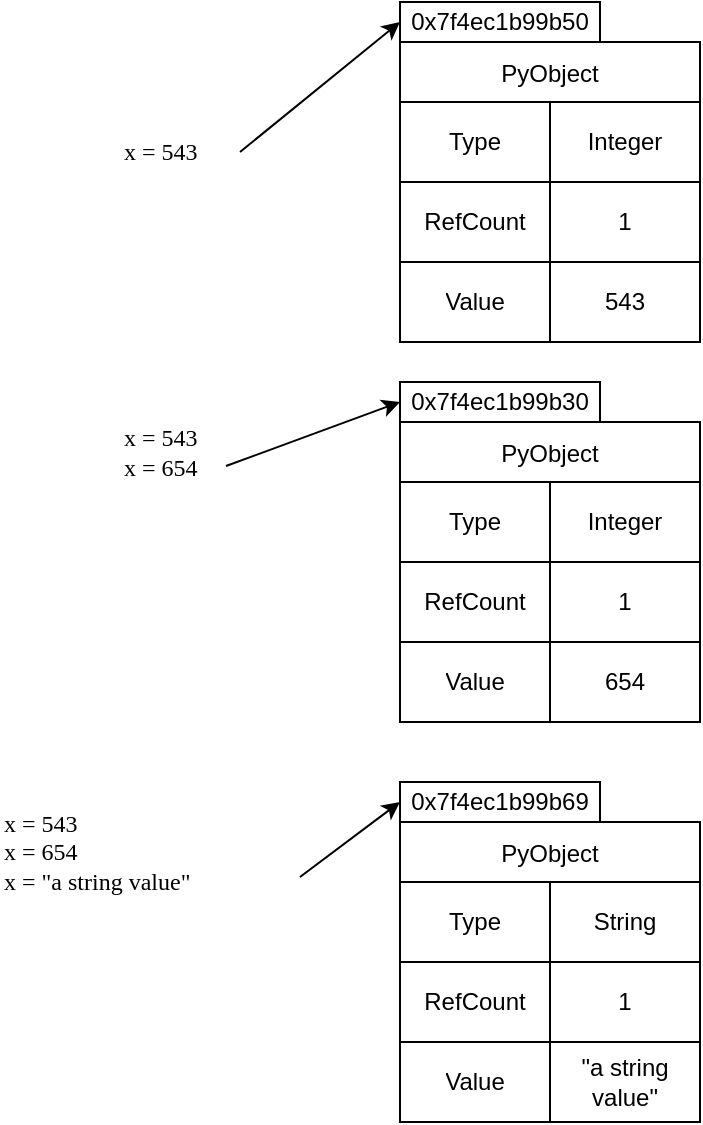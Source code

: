 <mxfile version="23.0.2" type="device" pages="2">
  <diagram name="Page-1" id="Sxsd-Kb9iBxw3x2dZyrl">
    <mxGraphModel dx="760" dy="523" grid="1" gridSize="10" guides="1" tooltips="1" connect="1" arrows="1" fold="1" page="1" pageScale="1" pageWidth="3300" pageHeight="2339" math="0" shadow="0">
      <root>
        <mxCell id="0" />
        <mxCell id="1" parent="0" />
        <mxCell id="DmT0QgeZ1QwoELPRFCqY-51" value="PyObject" style="shape=table;startSize=30;container=1;collapsible=0;childLayout=tableLayout;" vertex="1" parent="1">
          <mxGeometry x="260" y="230" width="150" height="150" as="geometry" />
        </mxCell>
        <mxCell id="DmT0QgeZ1QwoELPRFCqY-52" value="" style="shape=tableRow;horizontal=0;startSize=0;swimlaneHead=0;swimlaneBody=0;strokeColor=inherit;top=0;left=0;bottom=0;right=0;collapsible=0;dropTarget=0;fillColor=none;points=[[0,0.5],[1,0.5]];portConstraint=eastwest;" vertex="1" parent="DmT0QgeZ1QwoELPRFCqY-51">
          <mxGeometry y="30" width="150" height="40" as="geometry" />
        </mxCell>
        <mxCell id="DmT0QgeZ1QwoELPRFCqY-53" value="Type" style="shape=partialRectangle;html=1;whiteSpace=wrap;connectable=0;strokeColor=inherit;overflow=hidden;fillColor=none;top=0;left=0;bottom=0;right=0;pointerEvents=1;" vertex="1" parent="DmT0QgeZ1QwoELPRFCqY-52">
          <mxGeometry width="75" height="40" as="geometry">
            <mxRectangle width="75" height="40" as="alternateBounds" />
          </mxGeometry>
        </mxCell>
        <mxCell id="DmT0QgeZ1QwoELPRFCqY-54" value="Integer" style="shape=partialRectangle;html=1;whiteSpace=wrap;connectable=0;strokeColor=inherit;overflow=hidden;fillColor=none;top=0;left=0;bottom=0;right=0;pointerEvents=1;" vertex="1" parent="DmT0QgeZ1QwoELPRFCqY-52">
          <mxGeometry x="75" width="75" height="40" as="geometry">
            <mxRectangle width="75" height="40" as="alternateBounds" />
          </mxGeometry>
        </mxCell>
        <mxCell id="DmT0QgeZ1QwoELPRFCqY-55" value="" style="shape=tableRow;horizontal=0;startSize=0;swimlaneHead=0;swimlaneBody=0;strokeColor=inherit;top=0;left=0;bottom=0;right=0;collapsible=0;dropTarget=0;fillColor=none;points=[[0,0.5],[1,0.5]];portConstraint=eastwest;" vertex="1" parent="DmT0QgeZ1QwoELPRFCqY-51">
          <mxGeometry y="70" width="150" height="40" as="geometry" />
        </mxCell>
        <mxCell id="DmT0QgeZ1QwoELPRFCqY-56" value="RefCount" style="shape=partialRectangle;html=1;whiteSpace=wrap;connectable=0;strokeColor=inherit;overflow=hidden;fillColor=none;top=0;left=0;bottom=0;right=0;pointerEvents=1;" vertex="1" parent="DmT0QgeZ1QwoELPRFCqY-55">
          <mxGeometry width="75" height="40" as="geometry">
            <mxRectangle width="75" height="40" as="alternateBounds" />
          </mxGeometry>
        </mxCell>
        <mxCell id="DmT0QgeZ1QwoELPRFCqY-57" value="1" style="shape=partialRectangle;html=1;whiteSpace=wrap;connectable=0;strokeColor=inherit;overflow=hidden;fillColor=none;top=0;left=0;bottom=0;right=0;pointerEvents=1;" vertex="1" parent="DmT0QgeZ1QwoELPRFCqY-55">
          <mxGeometry x="75" width="75" height="40" as="geometry">
            <mxRectangle width="75" height="40" as="alternateBounds" />
          </mxGeometry>
        </mxCell>
        <mxCell id="DmT0QgeZ1QwoELPRFCqY-58" value="" style="shape=tableRow;horizontal=0;startSize=0;swimlaneHead=0;swimlaneBody=0;strokeColor=inherit;top=0;left=0;bottom=0;right=0;collapsible=0;dropTarget=0;fillColor=none;points=[[0,0.5],[1,0.5]];portConstraint=eastwest;" vertex="1" parent="DmT0QgeZ1QwoELPRFCqY-51">
          <mxGeometry y="110" width="150" height="40" as="geometry" />
        </mxCell>
        <mxCell id="DmT0QgeZ1QwoELPRFCqY-59" value="Value" style="shape=partialRectangle;html=1;whiteSpace=wrap;connectable=0;strokeColor=inherit;overflow=hidden;fillColor=none;top=0;left=0;bottom=0;right=0;pointerEvents=1;" vertex="1" parent="DmT0QgeZ1QwoELPRFCqY-58">
          <mxGeometry width="75" height="40" as="geometry">
            <mxRectangle width="75" height="40" as="alternateBounds" />
          </mxGeometry>
        </mxCell>
        <mxCell id="DmT0QgeZ1QwoELPRFCqY-60" value="543" style="shape=partialRectangle;html=1;whiteSpace=wrap;connectable=0;strokeColor=inherit;overflow=hidden;fillColor=none;top=0;left=0;bottom=0;right=0;pointerEvents=1;" vertex="1" parent="DmT0QgeZ1QwoELPRFCqY-58">
          <mxGeometry x="75" width="75" height="40" as="geometry">
            <mxRectangle width="75" height="40" as="alternateBounds" />
          </mxGeometry>
        </mxCell>
        <mxCell id="DmT0QgeZ1QwoELPRFCqY-61" value="PyObject" style="shape=table;startSize=30;container=1;collapsible=0;childLayout=tableLayout;" vertex="1" parent="1">
          <mxGeometry x="260" y="420" width="150" height="150" as="geometry" />
        </mxCell>
        <mxCell id="DmT0QgeZ1QwoELPRFCqY-62" value="" style="shape=tableRow;horizontal=0;startSize=0;swimlaneHead=0;swimlaneBody=0;strokeColor=inherit;top=0;left=0;bottom=0;right=0;collapsible=0;dropTarget=0;fillColor=none;points=[[0,0.5],[1,0.5]];portConstraint=eastwest;" vertex="1" parent="DmT0QgeZ1QwoELPRFCqY-61">
          <mxGeometry y="30" width="150" height="40" as="geometry" />
        </mxCell>
        <mxCell id="DmT0QgeZ1QwoELPRFCqY-63" value="Type" style="shape=partialRectangle;html=1;whiteSpace=wrap;connectable=0;strokeColor=inherit;overflow=hidden;fillColor=none;top=0;left=0;bottom=0;right=0;pointerEvents=1;" vertex="1" parent="DmT0QgeZ1QwoELPRFCqY-62">
          <mxGeometry width="75" height="40" as="geometry">
            <mxRectangle width="75" height="40" as="alternateBounds" />
          </mxGeometry>
        </mxCell>
        <mxCell id="DmT0QgeZ1QwoELPRFCqY-64" value="Integer" style="shape=partialRectangle;html=1;whiteSpace=wrap;connectable=0;strokeColor=inherit;overflow=hidden;fillColor=none;top=0;left=0;bottom=0;right=0;pointerEvents=1;" vertex="1" parent="DmT0QgeZ1QwoELPRFCqY-62">
          <mxGeometry x="75" width="75" height="40" as="geometry">
            <mxRectangle width="75" height="40" as="alternateBounds" />
          </mxGeometry>
        </mxCell>
        <mxCell id="DmT0QgeZ1QwoELPRFCqY-65" value="" style="shape=tableRow;horizontal=0;startSize=0;swimlaneHead=0;swimlaneBody=0;strokeColor=inherit;top=0;left=0;bottom=0;right=0;collapsible=0;dropTarget=0;fillColor=none;points=[[0,0.5],[1,0.5]];portConstraint=eastwest;" vertex="1" parent="DmT0QgeZ1QwoELPRFCqY-61">
          <mxGeometry y="70" width="150" height="40" as="geometry" />
        </mxCell>
        <mxCell id="DmT0QgeZ1QwoELPRFCqY-66" value="RefCount" style="shape=partialRectangle;html=1;whiteSpace=wrap;connectable=0;strokeColor=inherit;overflow=hidden;fillColor=none;top=0;left=0;bottom=0;right=0;pointerEvents=1;" vertex="1" parent="DmT0QgeZ1QwoELPRFCqY-65">
          <mxGeometry width="75" height="40" as="geometry">
            <mxRectangle width="75" height="40" as="alternateBounds" />
          </mxGeometry>
        </mxCell>
        <mxCell id="DmT0QgeZ1QwoELPRFCqY-67" value="1" style="shape=partialRectangle;html=1;whiteSpace=wrap;connectable=0;strokeColor=inherit;overflow=hidden;fillColor=none;top=0;left=0;bottom=0;right=0;pointerEvents=1;" vertex="1" parent="DmT0QgeZ1QwoELPRFCqY-65">
          <mxGeometry x="75" width="75" height="40" as="geometry">
            <mxRectangle width="75" height="40" as="alternateBounds" />
          </mxGeometry>
        </mxCell>
        <mxCell id="DmT0QgeZ1QwoELPRFCqY-68" value="" style="shape=tableRow;horizontal=0;startSize=0;swimlaneHead=0;swimlaneBody=0;strokeColor=inherit;top=0;left=0;bottom=0;right=0;collapsible=0;dropTarget=0;fillColor=none;points=[[0,0.5],[1,0.5]];portConstraint=eastwest;" vertex="1" parent="DmT0QgeZ1QwoELPRFCqY-61">
          <mxGeometry y="110" width="150" height="40" as="geometry" />
        </mxCell>
        <mxCell id="DmT0QgeZ1QwoELPRFCqY-69" value="Value" style="shape=partialRectangle;html=1;whiteSpace=wrap;connectable=0;strokeColor=inherit;overflow=hidden;fillColor=none;top=0;left=0;bottom=0;right=0;pointerEvents=1;" vertex="1" parent="DmT0QgeZ1QwoELPRFCqY-68">
          <mxGeometry width="75" height="40" as="geometry">
            <mxRectangle width="75" height="40" as="alternateBounds" />
          </mxGeometry>
        </mxCell>
        <mxCell id="DmT0QgeZ1QwoELPRFCqY-70" value="654" style="shape=partialRectangle;html=1;whiteSpace=wrap;connectable=0;strokeColor=inherit;overflow=hidden;fillColor=none;top=0;left=0;bottom=0;right=0;pointerEvents=1;" vertex="1" parent="DmT0QgeZ1QwoELPRFCqY-68">
          <mxGeometry x="75" width="75" height="40" as="geometry">
            <mxRectangle width="75" height="40" as="alternateBounds" />
          </mxGeometry>
        </mxCell>
        <mxCell id="DmT0QgeZ1QwoELPRFCqY-71" value="PyObject" style="shape=table;startSize=30;container=1;collapsible=0;childLayout=tableLayout;" vertex="1" parent="1">
          <mxGeometry x="260" y="620" width="150" height="150" as="geometry" />
        </mxCell>
        <mxCell id="DmT0QgeZ1QwoELPRFCqY-72" value="" style="shape=tableRow;horizontal=0;startSize=0;swimlaneHead=0;swimlaneBody=0;strokeColor=inherit;top=0;left=0;bottom=0;right=0;collapsible=0;dropTarget=0;fillColor=none;points=[[0,0.5],[1,0.5]];portConstraint=eastwest;" vertex="1" parent="DmT0QgeZ1QwoELPRFCqY-71">
          <mxGeometry y="30" width="150" height="40" as="geometry" />
        </mxCell>
        <mxCell id="DmT0QgeZ1QwoELPRFCqY-73" value="Type" style="shape=partialRectangle;html=1;whiteSpace=wrap;connectable=0;strokeColor=inherit;overflow=hidden;fillColor=none;top=0;left=0;bottom=0;right=0;pointerEvents=1;" vertex="1" parent="DmT0QgeZ1QwoELPRFCqY-72">
          <mxGeometry width="75" height="40" as="geometry">
            <mxRectangle width="75" height="40" as="alternateBounds" />
          </mxGeometry>
        </mxCell>
        <mxCell id="DmT0QgeZ1QwoELPRFCqY-74" value="String" style="shape=partialRectangle;html=1;whiteSpace=wrap;connectable=0;strokeColor=inherit;overflow=hidden;fillColor=none;top=0;left=0;bottom=0;right=0;pointerEvents=1;" vertex="1" parent="DmT0QgeZ1QwoELPRFCqY-72">
          <mxGeometry x="75" width="75" height="40" as="geometry">
            <mxRectangle width="75" height="40" as="alternateBounds" />
          </mxGeometry>
        </mxCell>
        <mxCell id="DmT0QgeZ1QwoELPRFCqY-75" value="" style="shape=tableRow;horizontal=0;startSize=0;swimlaneHead=0;swimlaneBody=0;strokeColor=inherit;top=0;left=0;bottom=0;right=0;collapsible=0;dropTarget=0;fillColor=none;points=[[0,0.5],[1,0.5]];portConstraint=eastwest;" vertex="1" parent="DmT0QgeZ1QwoELPRFCqY-71">
          <mxGeometry y="70" width="150" height="40" as="geometry" />
        </mxCell>
        <mxCell id="DmT0QgeZ1QwoELPRFCqY-76" value="RefCount" style="shape=partialRectangle;html=1;whiteSpace=wrap;connectable=0;strokeColor=inherit;overflow=hidden;fillColor=none;top=0;left=0;bottom=0;right=0;pointerEvents=1;" vertex="1" parent="DmT0QgeZ1QwoELPRFCqY-75">
          <mxGeometry width="75" height="40" as="geometry">
            <mxRectangle width="75" height="40" as="alternateBounds" />
          </mxGeometry>
        </mxCell>
        <mxCell id="DmT0QgeZ1QwoELPRFCqY-77" value="1" style="shape=partialRectangle;html=1;whiteSpace=wrap;connectable=0;strokeColor=inherit;overflow=hidden;fillColor=none;top=0;left=0;bottom=0;right=0;pointerEvents=1;" vertex="1" parent="DmT0QgeZ1QwoELPRFCqY-75">
          <mxGeometry x="75" width="75" height="40" as="geometry">
            <mxRectangle width="75" height="40" as="alternateBounds" />
          </mxGeometry>
        </mxCell>
        <mxCell id="DmT0QgeZ1QwoELPRFCqY-78" value="" style="shape=tableRow;horizontal=0;startSize=0;swimlaneHead=0;swimlaneBody=0;strokeColor=inherit;top=0;left=0;bottom=0;right=0;collapsible=0;dropTarget=0;fillColor=none;points=[[0,0.5],[1,0.5]];portConstraint=eastwest;" vertex="1" parent="DmT0QgeZ1QwoELPRFCqY-71">
          <mxGeometry y="110" width="150" height="40" as="geometry" />
        </mxCell>
        <mxCell id="DmT0QgeZ1QwoELPRFCqY-79" value="Value" style="shape=partialRectangle;html=1;whiteSpace=wrap;connectable=0;strokeColor=inherit;overflow=hidden;fillColor=none;top=0;left=0;bottom=0;right=0;pointerEvents=1;" vertex="1" parent="DmT0QgeZ1QwoELPRFCqY-78">
          <mxGeometry width="75" height="40" as="geometry">
            <mxRectangle width="75" height="40" as="alternateBounds" />
          </mxGeometry>
        </mxCell>
        <mxCell id="DmT0QgeZ1QwoELPRFCqY-80" value="&quot;a string value&quot;" style="shape=partialRectangle;html=1;whiteSpace=wrap;connectable=0;strokeColor=inherit;overflow=hidden;fillColor=none;top=0;left=0;bottom=0;right=0;pointerEvents=1;" vertex="1" parent="DmT0QgeZ1QwoELPRFCqY-78">
          <mxGeometry x="75" width="75" height="40" as="geometry">
            <mxRectangle width="75" height="40" as="alternateBounds" />
          </mxGeometry>
        </mxCell>
        <mxCell id="DmT0QgeZ1QwoELPRFCqY-85" style="rounded=0;orthogonalLoop=1;jettySize=auto;html=1;exitX=1;exitY=0.5;exitDx=0;exitDy=0;entryX=0;entryY=0.5;entryDx=0;entryDy=0;" edge="1" parent="1" source="DmT0QgeZ1QwoELPRFCqY-83" target="DmT0QgeZ1QwoELPRFCqY-84">
          <mxGeometry relative="1" as="geometry" />
        </mxCell>
        <mxCell id="DmT0QgeZ1QwoELPRFCqY-83" value="x = 543" style="text;html=1;strokeColor=none;fillColor=none;align=left;verticalAlign=middle;whiteSpace=wrap;rounded=0;fontFamily=Lucida Console;" vertex="1" parent="1">
          <mxGeometry x="120" y="270" width="60" height="30" as="geometry" />
        </mxCell>
        <mxCell id="DmT0QgeZ1QwoELPRFCqY-84" value="0x7f4ec1b99b50" style="text;html=1;strokeColor=default;fillColor=none;align=center;verticalAlign=middle;whiteSpace=wrap;rounded=0;" vertex="1" parent="1">
          <mxGeometry x="260" y="210" width="100" height="20" as="geometry" />
        </mxCell>
        <mxCell id="DmT0QgeZ1QwoELPRFCqY-86" value="x = 543&lt;br&gt;x = 654" style="text;html=1;strokeColor=none;fillColor=none;align=left;verticalAlign=middle;whiteSpace=wrap;rounded=0;fontFamily=Lucida Console;" vertex="1" parent="1">
          <mxGeometry x="120" y="420" width="60" height="30" as="geometry" />
        </mxCell>
        <mxCell id="DmT0QgeZ1QwoELPRFCqY-87" value="0x7f4ec1b99b30" style="rounded=0;whiteSpace=wrap;html=1;" vertex="1" parent="1">
          <mxGeometry x="260" y="400" width="100" height="20" as="geometry" />
        </mxCell>
        <mxCell id="DmT0QgeZ1QwoELPRFCqY-88" value="" style="endArrow=classic;html=1;rounded=0;entryX=0;entryY=0.5;entryDx=0;entryDy=0;" edge="1" parent="1" target="DmT0QgeZ1QwoELPRFCqY-87">
          <mxGeometry width="50" height="50" relative="1" as="geometry">
            <mxPoint x="173" y="442" as="sourcePoint" />
            <mxPoint x="240" y="400" as="targetPoint" />
          </mxGeometry>
        </mxCell>
        <mxCell id="DmT0QgeZ1QwoELPRFCqY-90" value="x = 543&lt;br&gt;x = 654&lt;br&gt;x = &quot;a string value&quot;" style="text;html=1;strokeColor=none;fillColor=none;align=left;verticalAlign=middle;whiteSpace=wrap;rounded=0;fontFamily=Lucida Console;" vertex="1" parent="1">
          <mxGeometry x="60" y="610" width="150" height="50" as="geometry" />
        </mxCell>
        <mxCell id="DmT0QgeZ1QwoELPRFCqY-91" value="0x7f4ec1b99b69" style="rounded=0;whiteSpace=wrap;html=1;" vertex="1" parent="1">
          <mxGeometry x="260" y="600" width="100" height="20" as="geometry" />
        </mxCell>
        <mxCell id="DmT0QgeZ1QwoELPRFCqY-92" value="" style="endArrow=classic;html=1;rounded=0;entryX=0;entryY=0.5;entryDx=0;entryDy=0;exitX=1;exitY=0.75;exitDx=0;exitDy=0;" edge="1" parent="1" source="DmT0QgeZ1QwoELPRFCqY-90" target="DmT0QgeZ1QwoELPRFCqY-91">
          <mxGeometry width="50" height="50" relative="1" as="geometry">
            <mxPoint x="210" y="710" as="sourcePoint" />
            <mxPoint x="260" y="660" as="targetPoint" />
          </mxGeometry>
        </mxCell>
      </root>
    </mxGraphModel>
  </diagram>
  <diagram id="qqR8-cQuenNWT7_Byetz" name="PyVarObject">
    <mxGraphModel dx="777" dy="534" grid="1" gridSize="10" guides="1" tooltips="1" connect="1" arrows="1" fold="1" page="1" pageScale="1" pageWidth="3300" pageHeight="2339" math="0" shadow="0">
      <root>
        <mxCell id="0" />
        <mxCell id="1" parent="0" />
        <mxCell id="q_OHjzo0xuD3acEVXQU6-1" value="PyVarObject" style="shape=table;startSize=30;container=1;collapsible=0;childLayout=tableLayout;" vertex="1" parent="1">
          <mxGeometry x="260" y="420" width="150" height="190" as="geometry" />
        </mxCell>
        <mxCell id="q_OHjzo0xuD3acEVXQU6-2" value="" style="shape=tableRow;horizontal=0;startSize=0;swimlaneHead=0;swimlaneBody=0;strokeColor=inherit;top=0;left=0;bottom=0;right=0;collapsible=0;dropTarget=0;fillColor=none;points=[[0,0.5],[1,0.5]];portConstraint=eastwest;" vertex="1" parent="q_OHjzo0xuD3acEVXQU6-1">
          <mxGeometry y="30" width="150" height="40" as="geometry" />
        </mxCell>
        <mxCell id="q_OHjzo0xuD3acEVXQU6-3" value="Type" style="shape=partialRectangle;html=1;whiteSpace=wrap;connectable=0;strokeColor=inherit;overflow=hidden;fillColor=none;top=0;left=0;bottom=0;right=0;pointerEvents=1;" vertex="1" parent="q_OHjzo0xuD3acEVXQU6-2">
          <mxGeometry width="75" height="40" as="geometry">
            <mxRectangle width="75" height="40" as="alternateBounds" />
          </mxGeometry>
        </mxCell>
        <mxCell id="q_OHjzo0xuD3acEVXQU6-4" value="List" style="shape=partialRectangle;html=1;whiteSpace=wrap;connectable=0;strokeColor=inherit;overflow=hidden;fillColor=none;top=0;left=0;bottom=0;right=0;pointerEvents=1;" vertex="1" parent="q_OHjzo0xuD3acEVXQU6-2">
          <mxGeometry x="75" width="75" height="40" as="geometry">
            <mxRectangle width="75" height="40" as="alternateBounds" />
          </mxGeometry>
        </mxCell>
        <mxCell id="q_OHjzo0xuD3acEVXQU6-5" value="" style="shape=tableRow;horizontal=0;startSize=0;swimlaneHead=0;swimlaneBody=0;strokeColor=inherit;top=0;left=0;bottom=0;right=0;collapsible=0;dropTarget=0;fillColor=none;points=[[0,0.5],[1,0.5]];portConstraint=eastwest;" vertex="1" parent="q_OHjzo0xuD3acEVXQU6-1">
          <mxGeometry y="70" width="150" height="40" as="geometry" />
        </mxCell>
        <mxCell id="q_OHjzo0xuD3acEVXQU6-6" value="RefCount" style="shape=partialRectangle;html=1;whiteSpace=wrap;connectable=0;strokeColor=inherit;overflow=hidden;fillColor=none;top=0;left=0;bottom=0;right=0;pointerEvents=1;" vertex="1" parent="q_OHjzo0xuD3acEVXQU6-5">
          <mxGeometry width="75" height="40" as="geometry">
            <mxRectangle width="75" height="40" as="alternateBounds" />
          </mxGeometry>
        </mxCell>
        <mxCell id="q_OHjzo0xuD3acEVXQU6-7" value="2" style="shape=partialRectangle;html=1;whiteSpace=wrap;connectable=0;strokeColor=inherit;overflow=hidden;fillColor=none;top=0;left=0;bottom=0;right=0;pointerEvents=1;" vertex="1" parent="q_OHjzo0xuD3acEVXQU6-5">
          <mxGeometry x="75" width="75" height="40" as="geometry">
            <mxRectangle width="75" height="40" as="alternateBounds" />
          </mxGeometry>
        </mxCell>
        <mxCell id="q_OHjzo0xuD3acEVXQU6-8" value="" style="shape=tableRow;horizontal=0;startSize=0;swimlaneHead=0;swimlaneBody=0;strokeColor=inherit;top=0;left=0;bottom=0;right=0;collapsible=0;dropTarget=0;fillColor=none;points=[[0,0.5],[1,0.5]];portConstraint=eastwest;" vertex="1" parent="q_OHjzo0xuD3acEVXQU6-1">
          <mxGeometry y="110" width="150" height="40" as="geometry" />
        </mxCell>
        <mxCell id="q_OHjzo0xuD3acEVXQU6-9" value="Value" style="shape=partialRectangle;html=1;whiteSpace=wrap;connectable=0;strokeColor=inherit;overflow=hidden;fillColor=none;top=0;left=0;bottom=0;right=0;pointerEvents=1;" vertex="1" parent="q_OHjzo0xuD3acEVXQU6-8">
          <mxGeometry width="75" height="40" as="geometry">
            <mxRectangle width="75" height="40" as="alternateBounds" />
          </mxGeometry>
        </mxCell>
        <mxCell id="q_OHjzo0xuD3acEVXQU6-10" value="0x653" style="shape=partialRectangle;html=1;whiteSpace=wrap;connectable=0;strokeColor=inherit;overflow=hidden;fillColor=none;top=0;left=0;bottom=0;right=0;pointerEvents=1;" vertex="1" parent="q_OHjzo0xuD3acEVXQU6-8">
          <mxGeometry x="75" width="75" height="40" as="geometry">
            <mxRectangle width="75" height="40" as="alternateBounds" />
          </mxGeometry>
        </mxCell>
        <mxCell id="g-oqmlSD1WRwzNf6-aP--1" style="shape=tableRow;horizontal=0;startSize=0;swimlaneHead=0;swimlaneBody=0;strokeColor=inherit;top=0;left=0;bottom=0;right=0;collapsible=0;dropTarget=0;fillColor=none;points=[[0,0.5],[1,0.5]];portConstraint=eastwest;" vertex="1" parent="q_OHjzo0xuD3acEVXQU6-1">
          <mxGeometry y="150" width="150" height="40" as="geometry" />
        </mxCell>
        <mxCell id="g-oqmlSD1WRwzNf6-aP--2" value="Size" style="shape=partialRectangle;html=1;whiteSpace=wrap;connectable=0;strokeColor=inherit;overflow=hidden;fillColor=none;top=0;left=0;bottom=0;right=0;pointerEvents=1;" vertex="1" parent="g-oqmlSD1WRwzNf6-aP--1">
          <mxGeometry width="75" height="40" as="geometry">
            <mxRectangle width="75" height="40" as="alternateBounds" />
          </mxGeometry>
        </mxCell>
        <mxCell id="g-oqmlSD1WRwzNf6-aP--3" value="4" style="shape=partialRectangle;html=1;whiteSpace=wrap;connectable=0;strokeColor=inherit;overflow=hidden;fillColor=none;top=0;left=0;bottom=0;right=0;pointerEvents=1;" vertex="1" parent="g-oqmlSD1WRwzNf6-aP--1">
          <mxGeometry x="75" width="75" height="40" as="geometry">
            <mxRectangle width="75" height="40" as="alternateBounds" />
          </mxGeometry>
        </mxCell>
        <mxCell id="q_OHjzo0xuD3acEVXQU6-11" value="0x7f4ec1b99b30" style="rounded=0;whiteSpace=wrap;html=1;" vertex="1" parent="1">
          <mxGeometry x="260" y="400" width="100" height="20" as="geometry" />
        </mxCell>
        <mxCell id="4lUza0onP0eBN-BqvV7Y-1" value="PyObject" style="shape=table;startSize=30;container=1;collapsible=0;childLayout=tableLayout;" vertex="1" parent="1">
          <mxGeometry x="420" y="650" width="150" height="150" as="geometry" />
        </mxCell>
        <mxCell id="4lUza0onP0eBN-BqvV7Y-2" value="" style="shape=tableRow;horizontal=0;startSize=0;swimlaneHead=0;swimlaneBody=0;strokeColor=inherit;top=0;left=0;bottom=0;right=0;collapsible=0;dropTarget=0;fillColor=none;points=[[0,0.5],[1,0.5]];portConstraint=eastwest;" vertex="1" parent="4lUza0onP0eBN-BqvV7Y-1">
          <mxGeometry y="30" width="150" height="40" as="geometry" />
        </mxCell>
        <mxCell id="4lUza0onP0eBN-BqvV7Y-3" value="Type" style="shape=partialRectangle;html=1;whiteSpace=wrap;connectable=0;strokeColor=inherit;overflow=hidden;fillColor=none;top=0;left=0;bottom=0;right=0;pointerEvents=1;" vertex="1" parent="4lUza0onP0eBN-BqvV7Y-2">
          <mxGeometry width="75" height="40" as="geometry">
            <mxRectangle width="75" height="40" as="alternateBounds" />
          </mxGeometry>
        </mxCell>
        <mxCell id="4lUza0onP0eBN-BqvV7Y-4" value="Integer" style="shape=partialRectangle;html=1;whiteSpace=wrap;connectable=0;strokeColor=inherit;overflow=hidden;fillColor=none;top=0;left=0;bottom=0;right=0;pointerEvents=1;" vertex="1" parent="4lUza0onP0eBN-BqvV7Y-2">
          <mxGeometry x="75" width="75" height="40" as="geometry">
            <mxRectangle width="75" height="40" as="alternateBounds" />
          </mxGeometry>
        </mxCell>
        <mxCell id="4lUza0onP0eBN-BqvV7Y-5" value="" style="shape=tableRow;horizontal=0;startSize=0;swimlaneHead=0;swimlaneBody=0;strokeColor=inherit;top=0;left=0;bottom=0;right=0;collapsible=0;dropTarget=0;fillColor=none;points=[[0,0.5],[1,0.5]];portConstraint=eastwest;" vertex="1" parent="4lUza0onP0eBN-BqvV7Y-1">
          <mxGeometry y="70" width="150" height="40" as="geometry" />
        </mxCell>
        <mxCell id="4lUza0onP0eBN-BqvV7Y-6" value="RefCount" style="shape=partialRectangle;html=1;whiteSpace=wrap;connectable=0;strokeColor=inherit;overflow=hidden;fillColor=none;top=0;left=0;bottom=0;right=0;pointerEvents=1;" vertex="1" parent="4lUza0onP0eBN-BqvV7Y-5">
          <mxGeometry width="75" height="40" as="geometry">
            <mxRectangle width="75" height="40" as="alternateBounds" />
          </mxGeometry>
        </mxCell>
        <mxCell id="4lUza0onP0eBN-BqvV7Y-7" value="1" style="shape=partialRectangle;html=1;whiteSpace=wrap;connectable=0;strokeColor=inherit;overflow=hidden;fillColor=none;top=0;left=0;bottom=0;right=0;pointerEvents=1;" vertex="1" parent="4lUza0onP0eBN-BqvV7Y-5">
          <mxGeometry x="75" width="75" height="40" as="geometry">
            <mxRectangle width="75" height="40" as="alternateBounds" />
          </mxGeometry>
        </mxCell>
        <mxCell id="4lUza0onP0eBN-BqvV7Y-8" value="" style="shape=tableRow;horizontal=0;startSize=0;swimlaneHead=0;swimlaneBody=0;strokeColor=inherit;top=0;left=0;bottom=0;right=0;collapsible=0;dropTarget=0;fillColor=none;points=[[0,0.5],[1,0.5]];portConstraint=eastwest;" vertex="1" parent="4lUza0onP0eBN-BqvV7Y-1">
          <mxGeometry y="110" width="150" height="40" as="geometry" />
        </mxCell>
        <mxCell id="4lUza0onP0eBN-BqvV7Y-9" value="Value" style="shape=partialRectangle;html=1;whiteSpace=wrap;connectable=0;strokeColor=inherit;overflow=hidden;fillColor=none;top=0;left=0;bottom=0;right=0;pointerEvents=1;" vertex="1" parent="4lUza0onP0eBN-BqvV7Y-8">
          <mxGeometry width="75" height="40" as="geometry">
            <mxRectangle width="75" height="40" as="alternateBounds" />
          </mxGeometry>
        </mxCell>
        <mxCell id="4lUza0onP0eBN-BqvV7Y-10" value="876" style="shape=partialRectangle;html=1;whiteSpace=wrap;connectable=0;strokeColor=inherit;overflow=hidden;fillColor=none;top=0;left=0;bottom=0;right=0;pointerEvents=1;" vertex="1" parent="4lUza0onP0eBN-BqvV7Y-8">
          <mxGeometry x="75" width="75" height="40" as="geometry">
            <mxRectangle width="75" height="40" as="alternateBounds" />
          </mxGeometry>
        </mxCell>
        <mxCell id="4lUza0onP0eBN-BqvV7Y-11" value="0x143b" style="rounded=0;whiteSpace=wrap;html=1;" vertex="1" parent="1">
          <mxGeometry x="420" y="630" width="100" height="20" as="geometry" />
        </mxCell>
        <mxCell id="4lUza0onP0eBN-BqvV7Y-18" style="edgeStyle=none;rounded=0;orthogonalLoop=1;jettySize=auto;html=1;exitX=0.5;exitY=1;exitDx=0;exitDy=0;entryX=0.5;entryY=0;entryDx=0;entryDy=0;" edge="1" parent="1" source="4lUza0onP0eBN-BqvV7Y-12" target="4lUza0onP0eBN-BqvV7Y-11">
          <mxGeometry relative="1" as="geometry" />
        </mxCell>
        <mxCell id="4lUza0onP0eBN-BqvV7Y-12" value="0x143b" style="rounded=0;whiteSpace=wrap;html=1;" vertex="1" parent="1">
          <mxGeometry x="480" y="530" width="60" height="40" as="geometry" />
        </mxCell>
        <mxCell id="4lUza0onP0eBN-BqvV7Y-52" style="edgeStyle=none;rounded=0;orthogonalLoop=1;jettySize=auto;html=1;exitX=0.5;exitY=1;exitDx=0;exitDy=0;entryX=0.5;entryY=0;entryDx=0;entryDy=0;" edge="1" parent="1" source="4lUza0onP0eBN-BqvV7Y-14" target="4lUza0onP0eBN-BqvV7Y-29">
          <mxGeometry relative="1" as="geometry" />
        </mxCell>
        <mxCell id="4lUza0onP0eBN-BqvV7Y-14" value="0x14ed" style="rounded=0;whiteSpace=wrap;html=1;" vertex="1" parent="1">
          <mxGeometry x="540" y="530" width="60" height="40" as="geometry" />
        </mxCell>
        <mxCell id="4lUza0onP0eBN-BqvV7Y-53" style="edgeStyle=none;rounded=0;orthogonalLoop=1;jettySize=auto;html=1;exitX=0.5;exitY=1;exitDx=0;exitDy=0;entryX=0;entryY=0;entryDx=0;entryDy=0;" edge="1" parent="1" source="4lUza0onP0eBN-BqvV7Y-15" target="4lUza0onP0eBN-BqvV7Y-40">
          <mxGeometry relative="1" as="geometry" />
        </mxCell>
        <mxCell id="4lUza0onP0eBN-BqvV7Y-15" value="0x1737" style="rounded=0;whiteSpace=wrap;html=1;" vertex="1" parent="1">
          <mxGeometry x="600" y="530" width="60" height="40" as="geometry" />
        </mxCell>
        <mxCell id="4lUza0onP0eBN-BqvV7Y-54" style="edgeStyle=none;rounded=0;orthogonalLoop=1;jettySize=auto;html=1;exitX=0.5;exitY=1;exitDx=0;exitDy=0;entryX=0;entryY=0;entryDx=0;entryDy=0;" edge="1" parent="1" source="4lUza0onP0eBN-BqvV7Y-16" target="4lUza0onP0eBN-BqvV7Y-51">
          <mxGeometry relative="1" as="geometry" />
        </mxCell>
        <mxCell id="4lUza0onP0eBN-BqvV7Y-16" value="0x13f5" style="rounded=0;whiteSpace=wrap;html=1;fillColor=#d5e8d4;strokeColor=#82b366;" vertex="1" parent="1">
          <mxGeometry x="660" y="530" width="60" height="40" as="geometry" />
        </mxCell>
        <mxCell id="4lUza0onP0eBN-BqvV7Y-17" style="edgeStyle=none;rounded=0;orthogonalLoop=1;jettySize=auto;html=1;exitX=1;exitY=0.5;exitDx=0;exitDy=0;entryX=0;entryY=0.5;entryDx=0;entryDy=0;" edge="1" parent="1" source="q_OHjzo0xuD3acEVXQU6-8" target="4lUza0onP0eBN-BqvV7Y-12">
          <mxGeometry relative="1" as="geometry" />
        </mxCell>
        <mxCell id="4lUza0onP0eBN-BqvV7Y-19" value="PyObject" style="shape=table;startSize=30;container=1;collapsible=0;childLayout=tableLayout;" vertex="1" parent="1">
          <mxGeometry x="590" y="650" width="150" height="150" as="geometry" />
        </mxCell>
        <mxCell id="4lUza0onP0eBN-BqvV7Y-20" value="" style="shape=tableRow;horizontal=0;startSize=0;swimlaneHead=0;swimlaneBody=0;strokeColor=inherit;top=0;left=0;bottom=0;right=0;collapsible=0;dropTarget=0;fillColor=none;points=[[0,0.5],[1,0.5]];portConstraint=eastwest;" vertex="1" parent="4lUza0onP0eBN-BqvV7Y-19">
          <mxGeometry y="30" width="150" height="40" as="geometry" />
        </mxCell>
        <mxCell id="4lUza0onP0eBN-BqvV7Y-21" value="Type" style="shape=partialRectangle;html=1;whiteSpace=wrap;connectable=0;strokeColor=inherit;overflow=hidden;fillColor=none;top=0;left=0;bottom=0;right=0;pointerEvents=1;" vertex="1" parent="4lUza0onP0eBN-BqvV7Y-20">
          <mxGeometry width="75" height="40" as="geometry">
            <mxRectangle width="75" height="40" as="alternateBounds" />
          </mxGeometry>
        </mxCell>
        <mxCell id="4lUza0onP0eBN-BqvV7Y-22" value="Integer" style="shape=partialRectangle;html=1;whiteSpace=wrap;connectable=0;strokeColor=inherit;overflow=hidden;fillColor=none;top=0;left=0;bottom=0;right=0;pointerEvents=1;" vertex="1" parent="4lUza0onP0eBN-BqvV7Y-20">
          <mxGeometry x="75" width="75" height="40" as="geometry">
            <mxRectangle width="75" height="40" as="alternateBounds" />
          </mxGeometry>
        </mxCell>
        <mxCell id="4lUza0onP0eBN-BqvV7Y-23" value="" style="shape=tableRow;horizontal=0;startSize=0;swimlaneHead=0;swimlaneBody=0;strokeColor=inherit;top=0;left=0;bottom=0;right=0;collapsible=0;dropTarget=0;fillColor=none;points=[[0,0.5],[1,0.5]];portConstraint=eastwest;" vertex="1" parent="4lUza0onP0eBN-BqvV7Y-19">
          <mxGeometry y="70" width="150" height="40" as="geometry" />
        </mxCell>
        <mxCell id="4lUza0onP0eBN-BqvV7Y-24" value="RefCount" style="shape=partialRectangle;html=1;whiteSpace=wrap;connectable=0;strokeColor=inherit;overflow=hidden;fillColor=none;top=0;left=0;bottom=0;right=0;pointerEvents=1;" vertex="1" parent="4lUza0onP0eBN-BqvV7Y-23">
          <mxGeometry width="75" height="40" as="geometry">
            <mxRectangle width="75" height="40" as="alternateBounds" />
          </mxGeometry>
        </mxCell>
        <mxCell id="4lUza0onP0eBN-BqvV7Y-25" value="1" style="shape=partialRectangle;html=1;whiteSpace=wrap;connectable=0;strokeColor=inherit;overflow=hidden;fillColor=none;top=0;left=0;bottom=0;right=0;pointerEvents=1;" vertex="1" parent="4lUza0onP0eBN-BqvV7Y-23">
          <mxGeometry x="75" width="75" height="40" as="geometry">
            <mxRectangle width="75" height="40" as="alternateBounds" />
          </mxGeometry>
        </mxCell>
        <mxCell id="4lUza0onP0eBN-BqvV7Y-26" value="" style="shape=tableRow;horizontal=0;startSize=0;swimlaneHead=0;swimlaneBody=0;strokeColor=inherit;top=0;left=0;bottom=0;right=0;collapsible=0;dropTarget=0;fillColor=none;points=[[0,0.5],[1,0.5]];portConstraint=eastwest;" vertex="1" parent="4lUza0onP0eBN-BqvV7Y-19">
          <mxGeometry y="110" width="150" height="40" as="geometry" />
        </mxCell>
        <mxCell id="4lUza0onP0eBN-BqvV7Y-27" value="Value" style="shape=partialRectangle;html=1;whiteSpace=wrap;connectable=0;strokeColor=inherit;overflow=hidden;fillColor=none;top=0;left=0;bottom=0;right=0;pointerEvents=1;" vertex="1" parent="4lUza0onP0eBN-BqvV7Y-26">
          <mxGeometry width="75" height="40" as="geometry">
            <mxRectangle width="75" height="40" as="alternateBounds" />
          </mxGeometry>
        </mxCell>
        <mxCell id="4lUza0onP0eBN-BqvV7Y-28" value="765" style="shape=partialRectangle;html=1;whiteSpace=wrap;connectable=0;strokeColor=inherit;overflow=hidden;fillColor=none;top=0;left=0;bottom=0;right=0;pointerEvents=1;" vertex="1" parent="4lUza0onP0eBN-BqvV7Y-26">
          <mxGeometry x="75" width="75" height="40" as="geometry">
            <mxRectangle width="75" height="40" as="alternateBounds" />
          </mxGeometry>
        </mxCell>
        <mxCell id="4lUza0onP0eBN-BqvV7Y-29" value="0x14ed" style="rounded=0;whiteSpace=wrap;html=1;" vertex="1" parent="1">
          <mxGeometry x="590" y="630" width="100" height="20" as="geometry" />
        </mxCell>
        <mxCell id="4lUza0onP0eBN-BqvV7Y-30" value="PyObject" style="shape=table;startSize=30;container=1;collapsible=0;childLayout=tableLayout;" vertex="1" parent="1">
          <mxGeometry x="760" y="650" width="150" height="150" as="geometry" />
        </mxCell>
        <mxCell id="4lUza0onP0eBN-BqvV7Y-31" value="" style="shape=tableRow;horizontal=0;startSize=0;swimlaneHead=0;swimlaneBody=0;strokeColor=inherit;top=0;left=0;bottom=0;right=0;collapsible=0;dropTarget=0;fillColor=none;points=[[0,0.5],[1,0.5]];portConstraint=eastwest;" vertex="1" parent="4lUza0onP0eBN-BqvV7Y-30">
          <mxGeometry y="30" width="150" height="40" as="geometry" />
        </mxCell>
        <mxCell id="4lUza0onP0eBN-BqvV7Y-32" value="Type" style="shape=partialRectangle;html=1;whiteSpace=wrap;connectable=0;strokeColor=inherit;overflow=hidden;fillColor=none;top=0;left=0;bottom=0;right=0;pointerEvents=1;" vertex="1" parent="4lUza0onP0eBN-BqvV7Y-31">
          <mxGeometry width="75" height="40" as="geometry">
            <mxRectangle width="75" height="40" as="alternateBounds" />
          </mxGeometry>
        </mxCell>
        <mxCell id="4lUza0onP0eBN-BqvV7Y-33" value="Integer" style="shape=partialRectangle;html=1;whiteSpace=wrap;connectable=0;strokeColor=inherit;overflow=hidden;fillColor=none;top=0;left=0;bottom=0;right=0;pointerEvents=1;" vertex="1" parent="4lUza0onP0eBN-BqvV7Y-31">
          <mxGeometry x="75" width="75" height="40" as="geometry">
            <mxRectangle width="75" height="40" as="alternateBounds" />
          </mxGeometry>
        </mxCell>
        <mxCell id="4lUza0onP0eBN-BqvV7Y-34" value="" style="shape=tableRow;horizontal=0;startSize=0;swimlaneHead=0;swimlaneBody=0;strokeColor=inherit;top=0;left=0;bottom=0;right=0;collapsible=0;dropTarget=0;fillColor=none;points=[[0,0.5],[1,0.5]];portConstraint=eastwest;" vertex="1" parent="4lUza0onP0eBN-BqvV7Y-30">
          <mxGeometry y="70" width="150" height="40" as="geometry" />
        </mxCell>
        <mxCell id="4lUza0onP0eBN-BqvV7Y-35" value="RefCount" style="shape=partialRectangle;html=1;whiteSpace=wrap;connectable=0;strokeColor=inherit;overflow=hidden;fillColor=none;top=0;left=0;bottom=0;right=0;pointerEvents=1;" vertex="1" parent="4lUza0onP0eBN-BqvV7Y-34">
          <mxGeometry width="75" height="40" as="geometry">
            <mxRectangle width="75" height="40" as="alternateBounds" />
          </mxGeometry>
        </mxCell>
        <mxCell id="4lUza0onP0eBN-BqvV7Y-36" value="1" style="shape=partialRectangle;html=1;whiteSpace=wrap;connectable=0;strokeColor=inherit;overflow=hidden;fillColor=none;top=0;left=0;bottom=0;right=0;pointerEvents=1;" vertex="1" parent="4lUza0onP0eBN-BqvV7Y-34">
          <mxGeometry x="75" width="75" height="40" as="geometry">
            <mxRectangle width="75" height="40" as="alternateBounds" />
          </mxGeometry>
        </mxCell>
        <mxCell id="4lUza0onP0eBN-BqvV7Y-37" value="" style="shape=tableRow;horizontal=0;startSize=0;swimlaneHead=0;swimlaneBody=0;strokeColor=inherit;top=0;left=0;bottom=0;right=0;collapsible=0;dropTarget=0;fillColor=none;points=[[0,0.5],[1,0.5]];portConstraint=eastwest;" vertex="1" parent="4lUza0onP0eBN-BqvV7Y-30">
          <mxGeometry y="110" width="150" height="40" as="geometry" />
        </mxCell>
        <mxCell id="4lUza0onP0eBN-BqvV7Y-38" value="Value" style="shape=partialRectangle;html=1;whiteSpace=wrap;connectable=0;strokeColor=inherit;overflow=hidden;fillColor=none;top=0;left=0;bottom=0;right=0;pointerEvents=1;" vertex="1" parent="4lUza0onP0eBN-BqvV7Y-37">
          <mxGeometry width="75" height="40" as="geometry">
            <mxRectangle width="75" height="40" as="alternateBounds" />
          </mxGeometry>
        </mxCell>
        <mxCell id="4lUza0onP0eBN-BqvV7Y-39" value="654" style="shape=partialRectangle;html=1;whiteSpace=wrap;connectable=0;strokeColor=inherit;overflow=hidden;fillColor=none;top=0;left=0;bottom=0;right=0;pointerEvents=1;" vertex="1" parent="4lUza0onP0eBN-BqvV7Y-37">
          <mxGeometry x="75" width="75" height="40" as="geometry">
            <mxRectangle width="75" height="40" as="alternateBounds" />
          </mxGeometry>
        </mxCell>
        <mxCell id="4lUza0onP0eBN-BqvV7Y-40" value="0x1737" style="rounded=0;whiteSpace=wrap;html=1;" vertex="1" parent="1">
          <mxGeometry x="760" y="630" width="100" height="20" as="geometry" />
        </mxCell>
        <mxCell id="4lUza0onP0eBN-BqvV7Y-41" value="PyObject" style="shape=table;startSize=30;container=1;collapsible=0;childLayout=tableLayout;" vertex="1" parent="1">
          <mxGeometry x="930" y="650" width="150" height="150" as="geometry" />
        </mxCell>
        <mxCell id="4lUza0onP0eBN-BqvV7Y-42" value="" style="shape=tableRow;horizontal=0;startSize=0;swimlaneHead=0;swimlaneBody=0;strokeColor=inherit;top=0;left=0;bottom=0;right=0;collapsible=0;dropTarget=0;fillColor=none;points=[[0,0.5],[1,0.5]];portConstraint=eastwest;" vertex="1" parent="4lUza0onP0eBN-BqvV7Y-41">
          <mxGeometry y="30" width="150" height="40" as="geometry" />
        </mxCell>
        <mxCell id="4lUza0onP0eBN-BqvV7Y-43" value="Type" style="shape=partialRectangle;html=1;whiteSpace=wrap;connectable=0;strokeColor=inherit;overflow=hidden;fillColor=none;top=0;left=0;bottom=0;right=0;pointerEvents=1;" vertex="1" parent="4lUza0onP0eBN-BqvV7Y-42">
          <mxGeometry width="75" height="40" as="geometry">
            <mxRectangle width="75" height="40" as="alternateBounds" />
          </mxGeometry>
        </mxCell>
        <mxCell id="4lUza0onP0eBN-BqvV7Y-44" value="String" style="shape=partialRectangle;html=1;whiteSpace=wrap;connectable=0;strokeColor=inherit;overflow=hidden;fillColor=none;top=0;left=0;bottom=0;right=0;pointerEvents=1;" vertex="1" parent="4lUza0onP0eBN-BqvV7Y-42">
          <mxGeometry x="75" width="75" height="40" as="geometry">
            <mxRectangle width="75" height="40" as="alternateBounds" />
          </mxGeometry>
        </mxCell>
        <mxCell id="4lUza0onP0eBN-BqvV7Y-45" value="" style="shape=tableRow;horizontal=0;startSize=0;swimlaneHead=0;swimlaneBody=0;strokeColor=inherit;top=0;left=0;bottom=0;right=0;collapsible=0;dropTarget=0;fillColor=none;points=[[0,0.5],[1,0.5]];portConstraint=eastwest;" vertex="1" parent="4lUza0onP0eBN-BqvV7Y-41">
          <mxGeometry y="70" width="150" height="40" as="geometry" />
        </mxCell>
        <mxCell id="4lUza0onP0eBN-BqvV7Y-46" value="RefCount" style="shape=partialRectangle;html=1;whiteSpace=wrap;connectable=0;strokeColor=inherit;overflow=hidden;fillColor=none;top=0;left=0;bottom=0;right=0;pointerEvents=1;" vertex="1" parent="4lUza0onP0eBN-BqvV7Y-45">
          <mxGeometry width="75" height="40" as="geometry">
            <mxRectangle width="75" height="40" as="alternateBounds" />
          </mxGeometry>
        </mxCell>
        <mxCell id="4lUza0onP0eBN-BqvV7Y-47" value="1" style="shape=partialRectangle;html=1;whiteSpace=wrap;connectable=0;strokeColor=inherit;overflow=hidden;fillColor=none;top=0;left=0;bottom=0;right=0;pointerEvents=1;" vertex="1" parent="4lUza0onP0eBN-BqvV7Y-45">
          <mxGeometry x="75" width="75" height="40" as="geometry">
            <mxRectangle width="75" height="40" as="alternateBounds" />
          </mxGeometry>
        </mxCell>
        <mxCell id="4lUza0onP0eBN-BqvV7Y-48" value="" style="shape=tableRow;horizontal=0;startSize=0;swimlaneHead=0;swimlaneBody=0;strokeColor=inherit;top=0;left=0;bottom=0;right=0;collapsible=0;dropTarget=0;fillColor=none;points=[[0,0.5],[1,0.5]];portConstraint=eastwest;" vertex="1" parent="4lUza0onP0eBN-BqvV7Y-41">
          <mxGeometry y="110" width="150" height="40" as="geometry" />
        </mxCell>
        <mxCell id="4lUza0onP0eBN-BqvV7Y-49" value="Value" style="shape=partialRectangle;html=1;whiteSpace=wrap;connectable=0;strokeColor=inherit;overflow=hidden;fillColor=none;top=0;left=0;bottom=0;right=0;pointerEvents=1;" vertex="1" parent="4lUza0onP0eBN-BqvV7Y-48">
          <mxGeometry width="75" height="40" as="geometry">
            <mxRectangle width="75" height="40" as="alternateBounds" />
          </mxGeometry>
        </mxCell>
        <mxCell id="4lUza0onP0eBN-BqvV7Y-50" value="&quot;hey&quot;" style="shape=partialRectangle;html=1;whiteSpace=wrap;connectable=0;strokeColor=inherit;overflow=hidden;fillColor=none;top=0;left=0;bottom=0;right=0;pointerEvents=1;" vertex="1" parent="4lUza0onP0eBN-BqvV7Y-48">
          <mxGeometry x="75" width="75" height="40" as="geometry">
            <mxRectangle width="75" height="40" as="alternateBounds" />
          </mxGeometry>
        </mxCell>
        <mxCell id="4lUza0onP0eBN-BqvV7Y-51" value="0x13f5" style="rounded=0;whiteSpace=wrap;html=1;" vertex="1" parent="1">
          <mxGeometry x="930" y="630" width="100" height="20" as="geometry" />
        </mxCell>
        <mxCell id="4lUza0onP0eBN-BqvV7Y-55" value="&lt;div style=&quot;text-align: left;&quot;&gt;&lt;span style=&quot;background-color: initial;&quot;&gt;x = [876, 765, 654]&lt;/span&gt;&lt;/div&gt;&lt;div style=&quot;text-align: left;&quot;&gt;&lt;span style=&quot;background-color: initial;&quot;&gt;y = x&lt;/span&gt;&lt;/div&gt;&lt;div style=&quot;text-align: left;&quot;&gt;&lt;span style=&quot;background-color: initial;&quot;&gt;y.append(&quot;hey&quot;)&lt;/span&gt;&lt;/div&gt;" style="text;html=1;strokeColor=none;fillColor=none;align=center;verticalAlign=middle;whiteSpace=wrap;rounded=0;fontFamily=Lucida Console;" vertex="1" parent="1">
          <mxGeometry y="430" width="160" height="50" as="geometry" />
        </mxCell>
        <mxCell id="4lUza0onP0eBN-BqvV7Y-56" value="appended" style="text;html=1;strokeColor=none;fillColor=none;align=center;verticalAlign=middle;whiteSpace=wrap;rounded=0;fontStyle=2" vertex="1" parent="1">
          <mxGeometry x="660" y="500" width="60" height="30" as="geometry" />
        </mxCell>
        <mxCell id="4lUza0onP0eBN-BqvV7Y-61" style="edgeStyle=none;rounded=0;orthogonalLoop=1;jettySize=auto;html=1;exitX=1;exitY=0.5;exitDx=0;exitDy=0;entryX=0;entryY=0.5;entryDx=0;entryDy=0;" edge="1" parent="1" source="4lUza0onP0eBN-BqvV7Y-59" target="q_OHjzo0xuD3acEVXQU6-11">
          <mxGeometry relative="1" as="geometry" />
        </mxCell>
        <mxCell id="4lUza0onP0eBN-BqvV7Y-59" value="x" style="rounded=0;whiteSpace=wrap;html=1;" vertex="1" parent="1">
          <mxGeometry x="160" y="430" width="20" height="20" as="geometry" />
        </mxCell>
        <mxCell id="4lUza0onP0eBN-BqvV7Y-62" style="edgeStyle=none;rounded=0;orthogonalLoop=1;jettySize=auto;html=1;exitX=1;exitY=0.5;exitDx=0;exitDy=0;entryX=0;entryY=0.5;entryDx=0;entryDy=0;" edge="1" parent="1" source="4lUza0onP0eBN-BqvV7Y-60" target="q_OHjzo0xuD3acEVXQU6-11">
          <mxGeometry relative="1" as="geometry" />
        </mxCell>
        <mxCell id="4lUza0onP0eBN-BqvV7Y-60" value="y" style="rounded=0;whiteSpace=wrap;html=1;" vertex="1" parent="1">
          <mxGeometry x="160" y="460" width="20" height="20" as="geometry" />
        </mxCell>
        <mxCell id="4lUza0onP0eBN-BqvV7Y-63" value="0x143b" style="rounded=0;whiteSpace=wrap;html=1;" vertex="1" parent="1">
          <mxGeometry x="480" y="450" width="60" height="40" as="geometry" />
        </mxCell>
        <mxCell id="4lUza0onP0eBN-BqvV7Y-64" value="0x14ed" style="rounded=0;whiteSpace=wrap;html=1;" vertex="1" parent="1">
          <mxGeometry x="540" y="450" width="60" height="40" as="geometry" />
        </mxCell>
        <mxCell id="4lUza0onP0eBN-BqvV7Y-65" value="0x1737" style="rounded=0;whiteSpace=wrap;html=1;" vertex="1" parent="1">
          <mxGeometry x="600" y="450" width="60" height="40" as="geometry" />
        </mxCell>
        <mxCell id="4lUza0onP0eBN-BqvV7Y-66" value="0x13f5" style="rounded=0;whiteSpace=wrap;html=1;" vertex="1" parent="1">
          <mxGeometry x="660" y="450" width="60" height="40" as="geometry" />
        </mxCell>
        <mxCell id="4lUza0onP0eBN-BqvV7Y-67" value="" style="rounded=0;whiteSpace=wrap;html=1;" vertex="1" parent="1">
          <mxGeometry x="720" y="450" width="60" height="40" as="geometry" />
        </mxCell>
        <mxCell id="4lUza0onP0eBN-BqvV7Y-68" value="" style="rounded=0;whiteSpace=wrap;html=1;" vertex="1" parent="1">
          <mxGeometry x="780" y="450" width="60" height="40" as="geometry" />
        </mxCell>
        <mxCell id="4lUza0onP0eBN-BqvV7Y-69" value="" style="rounded=0;whiteSpace=wrap;html=1;" vertex="1" parent="1">
          <mxGeometry x="840" y="450" width="60" height="40" as="geometry" />
        </mxCell>
        <mxCell id="4lUza0onP0eBN-BqvV7Y-70" value="" style="rounded=0;whiteSpace=wrap;html=1;" vertex="1" parent="1">
          <mxGeometry x="900" y="450" width="60" height="40" as="geometry" />
        </mxCell>
        <mxCell id="4lUza0onP0eBN-BqvV7Y-71" value="if required python will allocate more memory and update the value of the PyVarObject" style="text;html=1;strokeColor=#6c8ebf;fillColor=#dae8fc;align=center;verticalAlign=middle;whiteSpace=wrap;rounded=0;fontStyle=2" vertex="1" parent="1">
          <mxGeometry x="460" y="385" width="235" height="50" as="geometry" />
        </mxCell>
        <mxCell id="4lUza0onP0eBN-BqvV7Y-72" value="" style="endArrow=classic;html=1;rounded=0;entryX=0;entryY=0.5;entryDx=0;entryDy=0;dashed=1;fillColor=#dae8fc;strokeColor=#6c8ebf;" edge="1" parent="1" target="4lUza0onP0eBN-BqvV7Y-63">
          <mxGeometry width="50" height="50" relative="1" as="geometry">
            <mxPoint x="420" y="540" as="sourcePoint" />
            <mxPoint x="480" y="480" as="targetPoint" />
          </mxGeometry>
        </mxCell>
      </root>
    </mxGraphModel>
  </diagram>
</mxfile>
